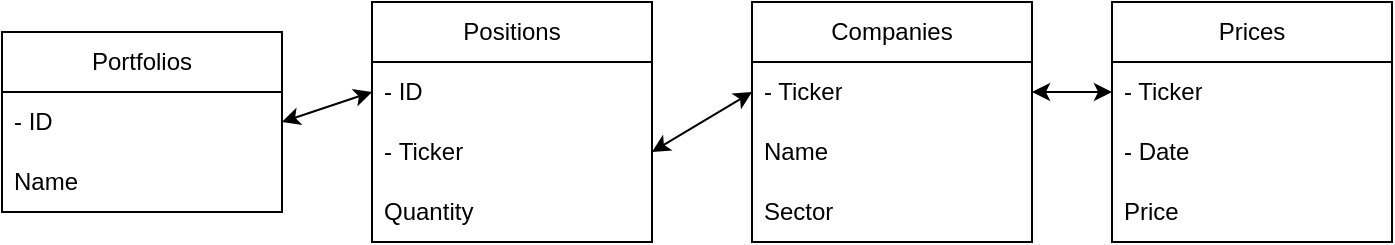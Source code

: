 <mxfile version="26.2.5">
  <diagram name="Page-1" id="CGlQCq2arXZEOquKB_ww">
    <mxGraphModel dx="1362" dy="759" grid="1" gridSize="10" guides="1" tooltips="1" connect="1" arrows="1" fold="1" page="1" pageScale="1" pageWidth="850" pageHeight="1100" math="0" shadow="0">
      <root>
        <mxCell id="0" />
        <mxCell id="1" parent="0" />
        <mxCell id="idmcFsu40RG6pRT7P9-t-1" value="Companies" style="swimlane;fontStyle=0;childLayout=stackLayout;horizontal=1;startSize=30;horizontalStack=0;resizeParent=1;resizeParentMax=0;resizeLast=0;collapsible=1;marginBottom=0;whiteSpace=wrap;html=1;" vertex="1" parent="1">
          <mxGeometry x="480" y="50" width="140" height="120" as="geometry">
            <mxRectangle x="60" y="60" width="100" height="30" as="alternateBounds" />
          </mxGeometry>
        </mxCell>
        <mxCell id="idmcFsu40RG6pRT7P9-t-2" value="- Ticker" style="text;strokeColor=none;fillColor=none;align=left;verticalAlign=middle;spacingLeft=4;spacingRight=4;overflow=hidden;points=[[0,0.5],[1,0.5]];portConstraint=eastwest;rotatable=0;whiteSpace=wrap;html=1;" vertex="1" parent="idmcFsu40RG6pRT7P9-t-1">
          <mxGeometry y="30" width="140" height="30" as="geometry" />
        </mxCell>
        <mxCell id="idmcFsu40RG6pRT7P9-t-3" value="Name" style="text;strokeColor=none;fillColor=none;align=left;verticalAlign=middle;spacingLeft=4;spacingRight=4;overflow=hidden;points=[[0,0.5],[1,0.5]];portConstraint=eastwest;rotatable=0;whiteSpace=wrap;html=1;" vertex="1" parent="idmcFsu40RG6pRT7P9-t-1">
          <mxGeometry y="60" width="140" height="30" as="geometry" />
        </mxCell>
        <mxCell id="idmcFsu40RG6pRT7P9-t-5" value="Sector" style="text;strokeColor=none;fillColor=none;align=left;verticalAlign=middle;spacingLeft=4;spacingRight=4;overflow=hidden;points=[[0,0.5],[1,0.5]];portConstraint=eastwest;rotatable=0;whiteSpace=wrap;html=1;" vertex="1" parent="idmcFsu40RG6pRT7P9-t-1">
          <mxGeometry y="90" width="140" height="30" as="geometry" />
        </mxCell>
        <mxCell id="idmcFsu40RG6pRT7P9-t-7" value="Portfolios" style="swimlane;fontStyle=0;childLayout=stackLayout;horizontal=1;startSize=30;horizontalStack=0;resizeParent=1;resizeParentMax=0;resizeLast=0;collapsible=1;marginBottom=0;whiteSpace=wrap;html=1;" vertex="1" parent="1">
          <mxGeometry x="105" y="65" width="140" height="90" as="geometry" />
        </mxCell>
        <mxCell id="idmcFsu40RG6pRT7P9-t-8" value="-&amp;nbsp;&lt;span style=&quot;background-color: transparent; color: light-dark(rgb(0, 0, 0), rgb(255, 255, 255));&quot;&gt;ID&lt;/span&gt;" style="text;strokeColor=none;fillColor=none;align=left;verticalAlign=middle;spacingLeft=4;spacingRight=4;overflow=hidden;points=[[0,0.5],[1,0.5]];portConstraint=eastwest;rotatable=0;whiteSpace=wrap;html=1;" vertex="1" parent="idmcFsu40RG6pRT7P9-t-7">
          <mxGeometry y="30" width="140" height="30" as="geometry" />
        </mxCell>
        <mxCell id="idmcFsu40RG6pRT7P9-t-9" value="Name" style="text;strokeColor=none;fillColor=none;align=left;verticalAlign=middle;spacingLeft=4;spacingRight=4;overflow=hidden;points=[[0,0.5],[1,0.5]];portConstraint=eastwest;rotatable=0;whiteSpace=wrap;html=1;" vertex="1" parent="idmcFsu40RG6pRT7P9-t-7">
          <mxGeometry y="60" width="140" height="30" as="geometry" />
        </mxCell>
        <mxCell id="idmcFsu40RG6pRT7P9-t-11" value="Positions" style="swimlane;fontStyle=0;childLayout=stackLayout;horizontal=1;startSize=30;horizontalStack=0;resizeParent=1;resizeParentMax=0;resizeLast=0;collapsible=1;marginBottom=0;whiteSpace=wrap;html=1;" vertex="1" parent="1">
          <mxGeometry x="290" y="50" width="140" height="120" as="geometry" />
        </mxCell>
        <mxCell id="idmcFsu40RG6pRT7P9-t-12" value="- ID" style="text;strokeColor=none;fillColor=none;align=left;verticalAlign=middle;spacingLeft=4;spacingRight=4;overflow=hidden;points=[[0,0.5],[1,0.5]];portConstraint=eastwest;rotatable=0;whiteSpace=wrap;html=1;" vertex="1" parent="idmcFsu40RG6pRT7P9-t-11">
          <mxGeometry y="30" width="140" height="30" as="geometry" />
        </mxCell>
        <mxCell id="idmcFsu40RG6pRT7P9-t-13" value="-&amp;nbsp;&lt;span style=&quot;background-color: transparent; color: light-dark(rgb(0, 0, 0), rgb(255, 255, 255));&quot;&gt;Ticker&lt;/span&gt;" style="text;strokeColor=none;fillColor=none;align=left;verticalAlign=middle;spacingLeft=4;spacingRight=4;overflow=hidden;points=[[0,0.5],[1,0.5]];portConstraint=eastwest;rotatable=0;whiteSpace=wrap;html=1;" vertex="1" parent="idmcFsu40RG6pRT7P9-t-11">
          <mxGeometry y="60" width="140" height="30" as="geometry" />
        </mxCell>
        <mxCell id="idmcFsu40RG6pRT7P9-t-14" value="Quantity" style="text;strokeColor=none;fillColor=none;align=left;verticalAlign=middle;spacingLeft=4;spacingRight=4;overflow=hidden;points=[[0,0.5],[1,0.5]];portConstraint=eastwest;rotatable=0;whiteSpace=wrap;html=1;" vertex="1" parent="idmcFsu40RG6pRT7P9-t-11">
          <mxGeometry y="90" width="140" height="30" as="geometry" />
        </mxCell>
        <mxCell id="idmcFsu40RG6pRT7P9-t-15" value="" style="endArrow=classic;startArrow=classic;html=1;rounded=0;exitX=1;exitY=0.5;exitDx=0;exitDy=0;entryX=0;entryY=0.5;entryDx=0;entryDy=0;" edge="1" parent="1" source="idmcFsu40RG6pRT7P9-t-8" target="idmcFsu40RG6pRT7P9-t-12">
          <mxGeometry width="50" height="50" relative="1" as="geometry">
            <mxPoint x="475" y="420" as="sourcePoint" />
            <mxPoint x="525" y="370" as="targetPoint" />
          </mxGeometry>
        </mxCell>
        <mxCell id="idmcFsu40RG6pRT7P9-t-16" value="" style="endArrow=classic;startArrow=classic;html=1;rounded=0;exitX=1;exitY=0.5;exitDx=0;exitDy=0;entryX=0;entryY=0.5;entryDx=0;entryDy=0;" edge="1" parent="1" source="idmcFsu40RG6pRT7P9-t-13" target="idmcFsu40RG6pRT7P9-t-2">
          <mxGeometry width="50" height="50" relative="1" as="geometry">
            <mxPoint x="193" y="120" as="sourcePoint" />
            <mxPoint x="283" y="105" as="targetPoint" />
          </mxGeometry>
        </mxCell>
        <mxCell id="idmcFsu40RG6pRT7P9-t-17" value="Prices" style="swimlane;fontStyle=0;childLayout=stackLayout;horizontal=1;startSize=30;horizontalStack=0;resizeParent=1;resizeParentMax=0;resizeLast=0;collapsible=1;marginBottom=0;whiteSpace=wrap;html=1;" vertex="1" parent="1">
          <mxGeometry x="660" y="50" width="140" height="120" as="geometry" />
        </mxCell>
        <mxCell id="idmcFsu40RG6pRT7P9-t-18" value="- Ticker" style="text;strokeColor=none;fillColor=none;align=left;verticalAlign=middle;spacingLeft=4;spacingRight=4;overflow=hidden;points=[[0,0.5],[1,0.5]];portConstraint=eastwest;rotatable=0;whiteSpace=wrap;html=1;" vertex="1" parent="idmcFsu40RG6pRT7P9-t-17">
          <mxGeometry y="30" width="140" height="30" as="geometry" />
        </mxCell>
        <mxCell id="idmcFsu40RG6pRT7P9-t-19" value="- Date" style="text;strokeColor=none;fillColor=none;align=left;verticalAlign=middle;spacingLeft=4;spacingRight=4;overflow=hidden;points=[[0,0.5],[1,0.5]];portConstraint=eastwest;rotatable=0;whiteSpace=wrap;html=1;" vertex="1" parent="idmcFsu40RG6pRT7P9-t-17">
          <mxGeometry y="60" width="140" height="30" as="geometry" />
        </mxCell>
        <mxCell id="idmcFsu40RG6pRT7P9-t-20" value="Price" style="text;strokeColor=none;fillColor=none;align=left;verticalAlign=middle;spacingLeft=4;spacingRight=4;overflow=hidden;points=[[0,0.5],[1,0.5]];portConstraint=eastwest;rotatable=0;whiteSpace=wrap;html=1;" vertex="1" parent="idmcFsu40RG6pRT7P9-t-17">
          <mxGeometry y="90" width="140" height="30" as="geometry" />
        </mxCell>
        <mxCell id="idmcFsu40RG6pRT7P9-t-21" value="" style="endArrow=classic;startArrow=classic;html=1;rounded=0;exitX=0;exitY=0.5;exitDx=0;exitDy=0;entryX=1;entryY=0.5;entryDx=0;entryDy=0;" edge="1" parent="1" source="idmcFsu40RG6pRT7P9-t-18" target="idmcFsu40RG6pRT7P9-t-2">
          <mxGeometry width="50" height="50" relative="1" as="geometry">
            <mxPoint x="502" y="135" as="sourcePoint" />
            <mxPoint x="615" y="105" as="targetPoint" />
          </mxGeometry>
        </mxCell>
      </root>
    </mxGraphModel>
  </diagram>
</mxfile>
